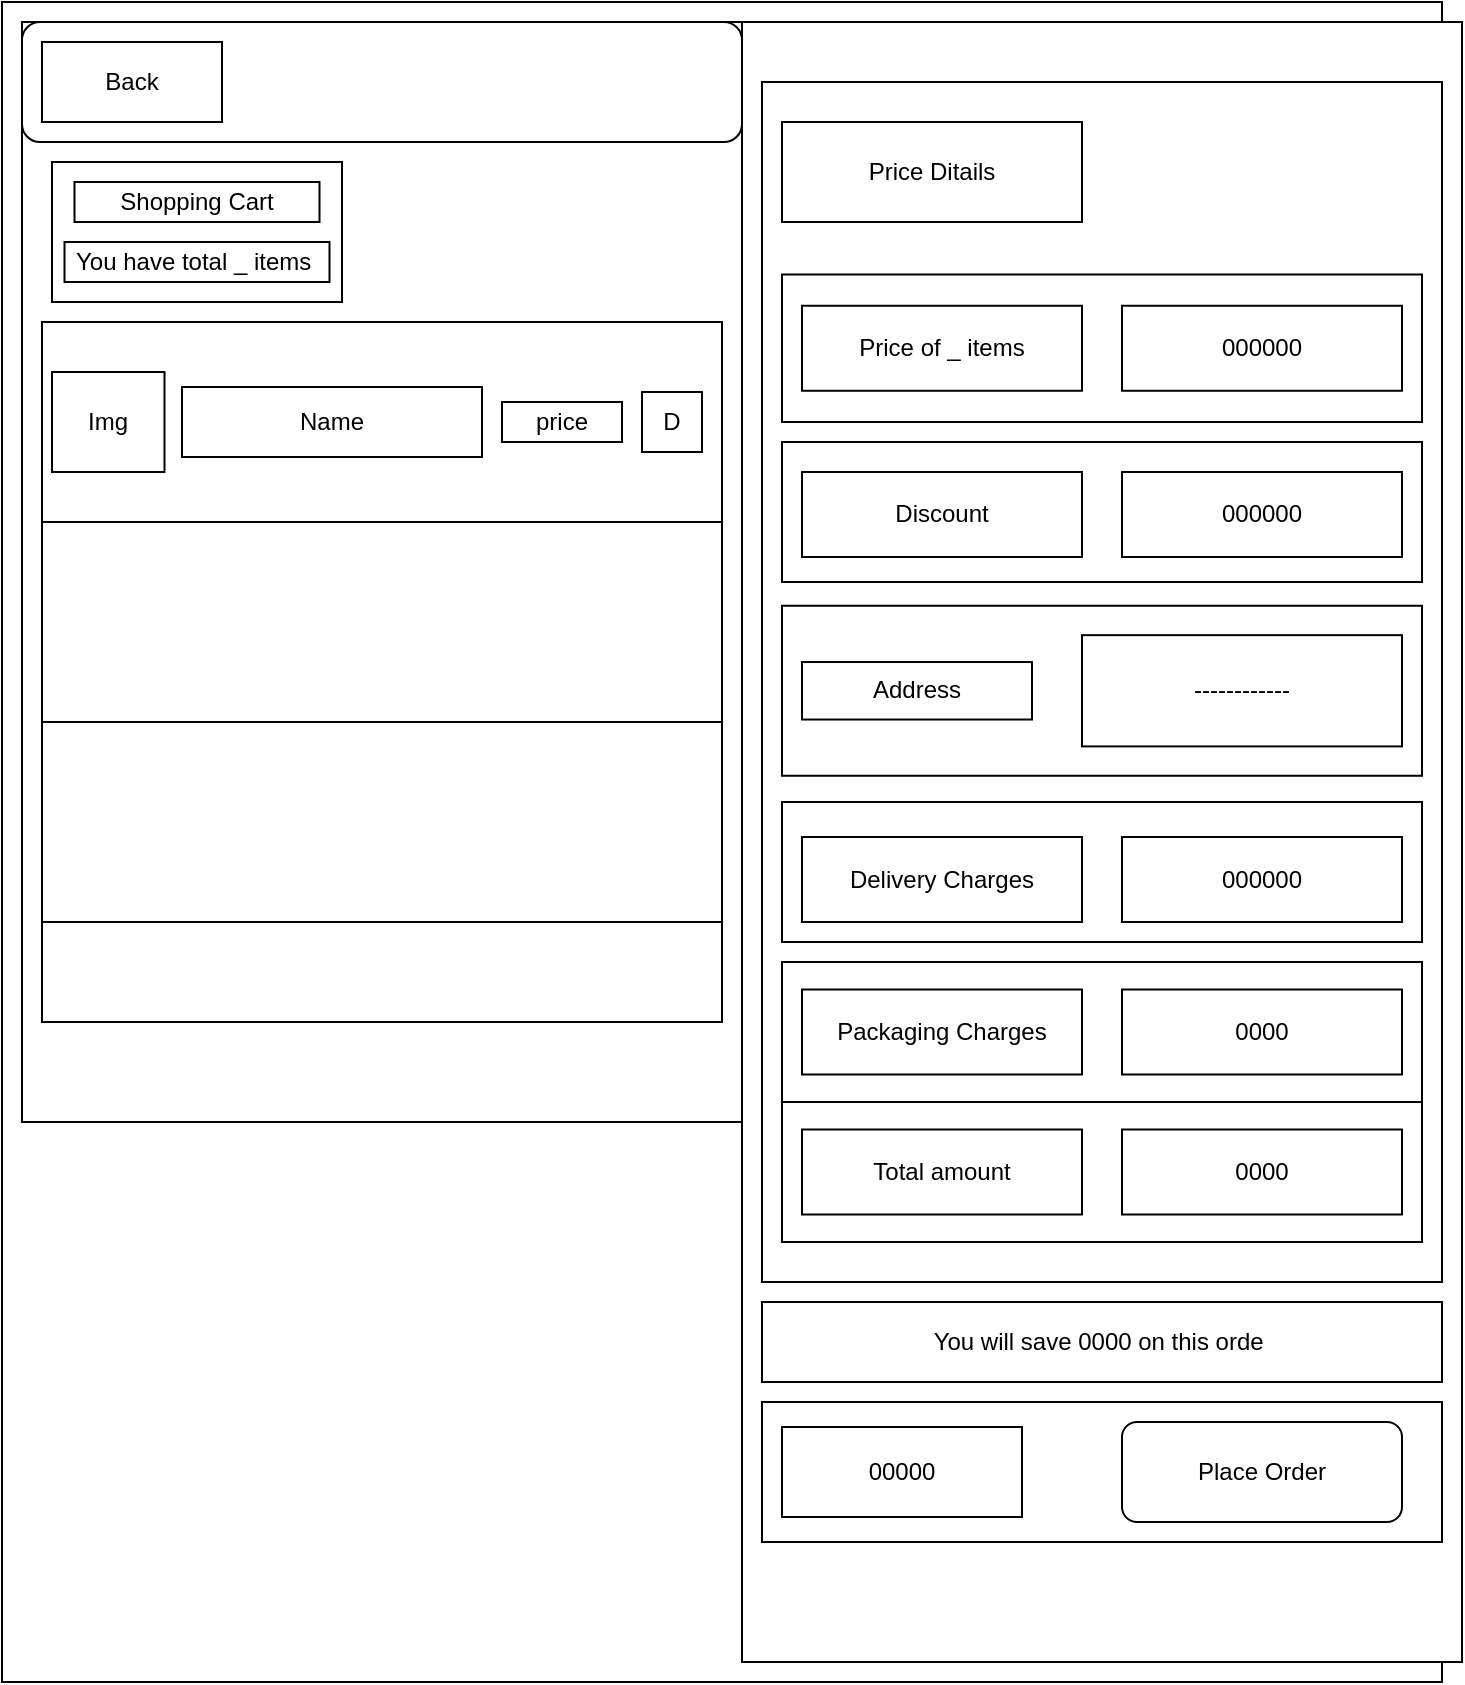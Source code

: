 <mxfile>
    <diagram id="iEigVsiuac-Cgzn_ZuQD" name="Page-1">
        <mxGraphModel dx="941" dy="523" grid="1" gridSize="10" guides="1" tooltips="1" connect="1" arrows="1" fold="1" page="1" pageScale="1" pageWidth="850" pageHeight="1100" math="0" shadow="0">
            <root>
                <mxCell id="0"/>
                <mxCell id="1" parent="0"/>
                <mxCell id="2" value="" style="rounded=0;whiteSpace=wrap;html=1;" vertex="1" parent="1">
                    <mxGeometry x="80" y="60" width="720" height="840" as="geometry"/>
                </mxCell>
                <mxCell id="3" value="" style="rounded=0;whiteSpace=wrap;html=1;" vertex="1" parent="1">
                    <mxGeometry x="90" y="70" width="360" height="550" as="geometry"/>
                </mxCell>
                <mxCell id="5" value="" style="rounded=0;whiteSpace=wrap;html=1;" vertex="1" parent="1">
                    <mxGeometry x="450" y="70" width="360" height="820" as="geometry"/>
                </mxCell>
                <mxCell id="6" value="" style="rounded=1;whiteSpace=wrap;html=1;" vertex="1" parent="1">
                    <mxGeometry x="90" y="70" width="360" height="60" as="geometry"/>
                </mxCell>
                <mxCell id="7" value="Back" style="rounded=0;whiteSpace=wrap;html=1;" vertex="1" parent="1">
                    <mxGeometry x="100" y="80" width="90" height="40" as="geometry"/>
                </mxCell>
                <mxCell id="10" value="" style="rounded=0;whiteSpace=wrap;html=1;" vertex="1" parent="1">
                    <mxGeometry x="105" y="140" width="145" height="70" as="geometry"/>
                </mxCell>
                <mxCell id="17" value="" style="rounded=0;whiteSpace=wrap;html=1;" vertex="1" parent="1">
                    <mxGeometry x="100" y="220" width="340" height="350" as="geometry"/>
                </mxCell>
                <mxCell id="18" value="" style="rounded=0;whiteSpace=wrap;html=1;" vertex="1" parent="1">
                    <mxGeometry x="100" y="220" width="340" height="100" as="geometry"/>
                </mxCell>
                <mxCell id="13" value="Img" style="rounded=0;whiteSpace=wrap;html=1;" vertex="1" parent="1">
                    <mxGeometry x="105" y="245" width="56.25" height="50" as="geometry"/>
                </mxCell>
                <mxCell id="14" value="Name" style="rounded=0;whiteSpace=wrap;html=1;" vertex="1" parent="1">
                    <mxGeometry x="170" y="252.5" width="150" height="35" as="geometry"/>
                </mxCell>
                <mxCell id="15" value="D" style="whiteSpace=wrap;html=1;aspect=fixed;" vertex="1" parent="1">
                    <mxGeometry x="400" y="255" width="30" height="30" as="geometry"/>
                </mxCell>
                <mxCell id="16" value="price" style="rounded=0;whiteSpace=wrap;html=1;" vertex="1" parent="1">
                    <mxGeometry x="330" y="260" width="60" height="20" as="geometry"/>
                </mxCell>
                <mxCell id="20" value="" style="rounded=0;whiteSpace=wrap;html=1;" vertex="1" parent="1">
                    <mxGeometry x="100" y="320" width="340" height="100" as="geometry"/>
                </mxCell>
                <mxCell id="21" value="" style="rounded=0;whiteSpace=wrap;html=1;" vertex="1" parent="1">
                    <mxGeometry x="100" y="420" width="340" height="100" as="geometry"/>
                </mxCell>
                <mxCell id="22" value="Shopping Cart" style="rounded=0;whiteSpace=wrap;html=1;" vertex="1" parent="1">
                    <mxGeometry x="116.25" y="150" width="122.5" height="20" as="geometry"/>
                </mxCell>
                <mxCell id="23" value="You have total _ items&amp;nbsp;" style="rounded=0;whiteSpace=wrap;html=1;" vertex="1" parent="1">
                    <mxGeometry x="111.25" y="180" width="132.5" height="20" as="geometry"/>
                </mxCell>
                <mxCell id="25" value="" style="rounded=0;whiteSpace=wrap;html=1;" vertex="1" parent="1">
                    <mxGeometry x="460" y="100" width="340" height="600" as="geometry"/>
                </mxCell>
                <mxCell id="27" value="Price Ditails" style="rounded=0;whiteSpace=wrap;html=1;" vertex="1" parent="1">
                    <mxGeometry x="470" y="120" width="150" height="50" as="geometry"/>
                </mxCell>
                <mxCell id="28" value="" style="rounded=0;whiteSpace=wrap;html=1;" vertex="1" parent="1">
                    <mxGeometry x="470" y="196.25" width="320" height="73.75" as="geometry"/>
                </mxCell>
                <mxCell id="29" value="Price of _ items" style="rounded=0;whiteSpace=wrap;html=1;" vertex="1" parent="1">
                    <mxGeometry x="480" y="211.88" width="140" height="42.5" as="geometry"/>
                </mxCell>
                <mxCell id="30" value="000000" style="rounded=0;whiteSpace=wrap;html=1;" vertex="1" parent="1">
                    <mxGeometry x="640" y="211.88" width="140" height="42.5" as="geometry"/>
                </mxCell>
                <mxCell id="31" value="" style="rounded=0;whiteSpace=wrap;html=1;" vertex="1" parent="1">
                    <mxGeometry x="470" y="280" width="320" height="70" as="geometry"/>
                </mxCell>
                <mxCell id="32" value="Discount" style="rounded=0;whiteSpace=wrap;html=1;" vertex="1" parent="1">
                    <mxGeometry x="480" y="295" width="140" height="42.5" as="geometry"/>
                </mxCell>
                <mxCell id="33" value="000000" style="rounded=0;whiteSpace=wrap;html=1;" vertex="1" parent="1">
                    <mxGeometry x="640" y="295" width="140" height="42.5" as="geometry"/>
                </mxCell>
                <mxCell id="34" value="" style="rounded=0;whiteSpace=wrap;html=1;" vertex="1" parent="1">
                    <mxGeometry x="470" y="361.88" width="320" height="85" as="geometry"/>
                </mxCell>
                <mxCell id="35" value="Address" style="rounded=0;whiteSpace=wrap;html=1;" vertex="1" parent="1">
                    <mxGeometry x="480" y="390.01" width="115" height="28.75" as="geometry"/>
                </mxCell>
                <mxCell id="36" value="------------" style="rounded=0;whiteSpace=wrap;html=1;" vertex="1" parent="1">
                    <mxGeometry x="620" y="376.58" width="160" height="55.62" as="geometry"/>
                </mxCell>
                <mxCell id="37" value="" style="rounded=0;whiteSpace=wrap;html=1;" vertex="1" parent="1">
                    <mxGeometry x="470" y="460" width="320" height="70" as="geometry"/>
                </mxCell>
                <mxCell id="38" value="Delivery Charges" style="rounded=0;whiteSpace=wrap;html=1;" vertex="1" parent="1">
                    <mxGeometry x="480" y="477.5" width="140" height="42.5" as="geometry"/>
                </mxCell>
                <mxCell id="39" value="000000" style="rounded=0;whiteSpace=wrap;html=1;" vertex="1" parent="1">
                    <mxGeometry x="640" y="477.5" width="140" height="42.5" as="geometry"/>
                </mxCell>
                <mxCell id="40" value="" style="rounded=0;whiteSpace=wrap;html=1;" vertex="1" parent="1">
                    <mxGeometry x="470" y="540" width="320" height="70" as="geometry"/>
                </mxCell>
                <mxCell id="41" value="Packaging Charges" style="rounded=0;whiteSpace=wrap;html=1;" vertex="1" parent="1">
                    <mxGeometry x="480" y="553.75" width="140" height="42.5" as="geometry"/>
                </mxCell>
                <mxCell id="42" value="0000" style="rounded=0;whiteSpace=wrap;html=1;" vertex="1" parent="1">
                    <mxGeometry x="640" y="553.75" width="140" height="42.5" as="geometry"/>
                </mxCell>
                <mxCell id="43" value="" style="rounded=0;whiteSpace=wrap;html=1;" vertex="1" parent="1">
                    <mxGeometry x="470" y="610" width="320" height="70" as="geometry"/>
                </mxCell>
                <mxCell id="44" value="Total amount" style="rounded=0;whiteSpace=wrap;html=1;" vertex="1" parent="1">
                    <mxGeometry x="480" y="623.75" width="140" height="42.5" as="geometry"/>
                </mxCell>
                <mxCell id="45" value="0000" style="rounded=0;whiteSpace=wrap;html=1;" vertex="1" parent="1">
                    <mxGeometry x="640" y="623.75" width="140" height="42.5" as="geometry"/>
                </mxCell>
                <mxCell id="46" value="You will save 0000 on this orde&amp;nbsp;" style="rounded=0;whiteSpace=wrap;html=1;" vertex="1" parent="1">
                    <mxGeometry x="460" y="710" width="340" height="40" as="geometry"/>
                </mxCell>
                <mxCell id="47" value="" style="rounded=0;whiteSpace=wrap;html=1;" vertex="1" parent="1">
                    <mxGeometry x="460" y="760" width="340" height="70" as="geometry"/>
                </mxCell>
                <mxCell id="48" value="00000" style="rounded=0;whiteSpace=wrap;html=1;" vertex="1" parent="1">
                    <mxGeometry x="470" y="772.5" width="120" height="45" as="geometry"/>
                </mxCell>
                <mxCell id="49" value="Place Order" style="rounded=1;whiteSpace=wrap;html=1;" vertex="1" parent="1">
                    <mxGeometry x="640" y="770" width="140" height="50" as="geometry"/>
                </mxCell>
            </root>
        </mxGraphModel>
    </diagram>
</mxfile>